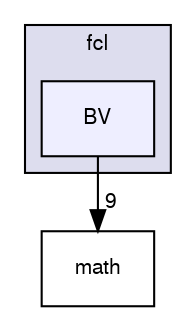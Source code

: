 digraph "BV" {
  compound=true
  node [ fontsize="10", fontname="FreeSans"];
  edge [ labelfontsize="10", labelfontname="FreeSans"];
  subgraph clusterdir_20fa1abcad33804f5539e29af8f8ee4c {
    graph [ bgcolor="#ddddee", pencolor="black", label="fcl" fontname="FreeSans", fontsize="10", URL="dir_20fa1abcad33804f5539e29af8f8ee4c.html"]
  dir_e45952f7c7fe250496424f0605a41daa [shape=box, label="BV", style="filled", fillcolor="#eeeeff", pencolor="black", URL="dir_e45952f7c7fe250496424f0605a41daa.html"];
  }
  dir_2a3bc160f6192db30de205e670b0a725 [shape=box label="math" URL="dir_2a3bc160f6192db30de205e670b0a725.html"];
  dir_e45952f7c7fe250496424f0605a41daa->dir_2a3bc160f6192db30de205e670b0a725 [headlabel="9", labeldistance=1.5 headhref="dir_000003_000014.html"];
}

